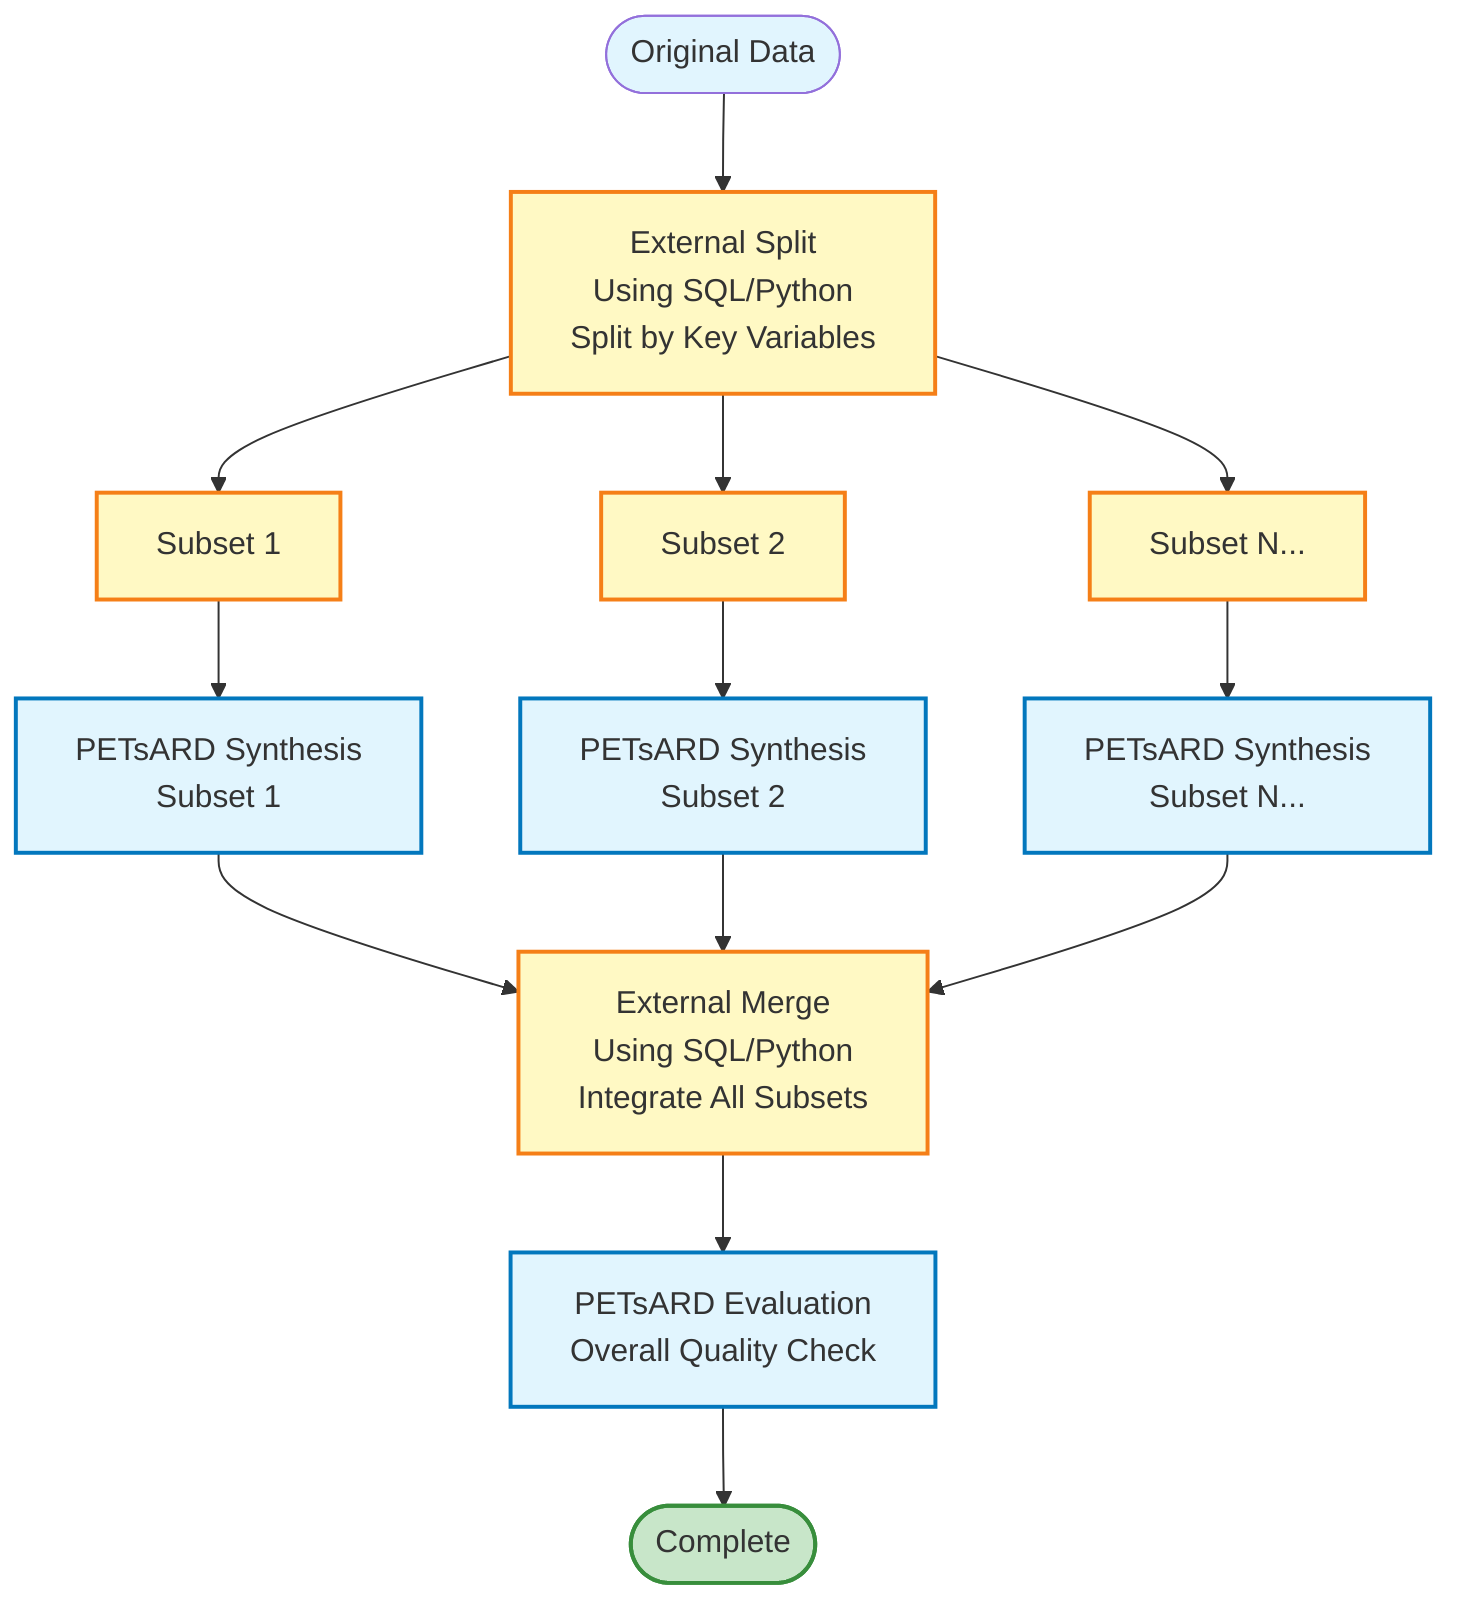 flowchart TD
    Start([Original Data])
    Split[External Split<br/>Using SQL/Python<br/>Split by Key Variables]
    Subset1[Subset 1]
    Subset2[Subset 2]
    Subset3[Subset N...]
    Synth1[PETsARD Synthesis<br/>Subset 1]
    Synth2[PETsARD Synthesis<br/>Subset 2]
    Synth3[PETsARD Synthesis<br/>Subset N...]
    Merge[External Merge<br/>Using SQL/Python<br/>Integrate All Subsets]
    Eval[PETsARD Evaluation<br/>Overall Quality Check]
    End([Complete])

    Start --> Split
    Split --> Subset1
    Split --> Subset2
    Split --> Subset3
    Subset1 --> Synth1
    Subset2 --> Synth2
    Subset3 --> Synth3
    Synth1 --> Merge
    Synth2 --> Merge
    Synth3 --> Merge
    Merge --> Eval
    Eval --> End

    style Start fill:#e1f5fe
    style Split fill:#fff9c4
    style Subset1 fill:#fff9c4
    style Subset2 fill:#fff9c4
    style Subset3 fill:#fff9c4
    style Synth1 fill:#e1f5fe
    style Synth2 fill:#e1f5fe
    style Synth3 fill:#e1f5fe
    style Merge fill:#fff9c4
    style Eval fill:#e1f5fe
    style End fill:#c8e6c9

    classDef external fill:#fff9c4,stroke:#f57f17,stroke-width:2px
    classDef petsard fill:#e1f5fe,stroke:#0277bd,stroke-width:2px
    classDef complete fill:#c8e6c9,stroke:#388e3c,stroke-width:2px

    class Split,Subset1,Subset2,Subset3,Merge external
    class Synth1,Synth2,Synth3,Eval petsard
    class End complete